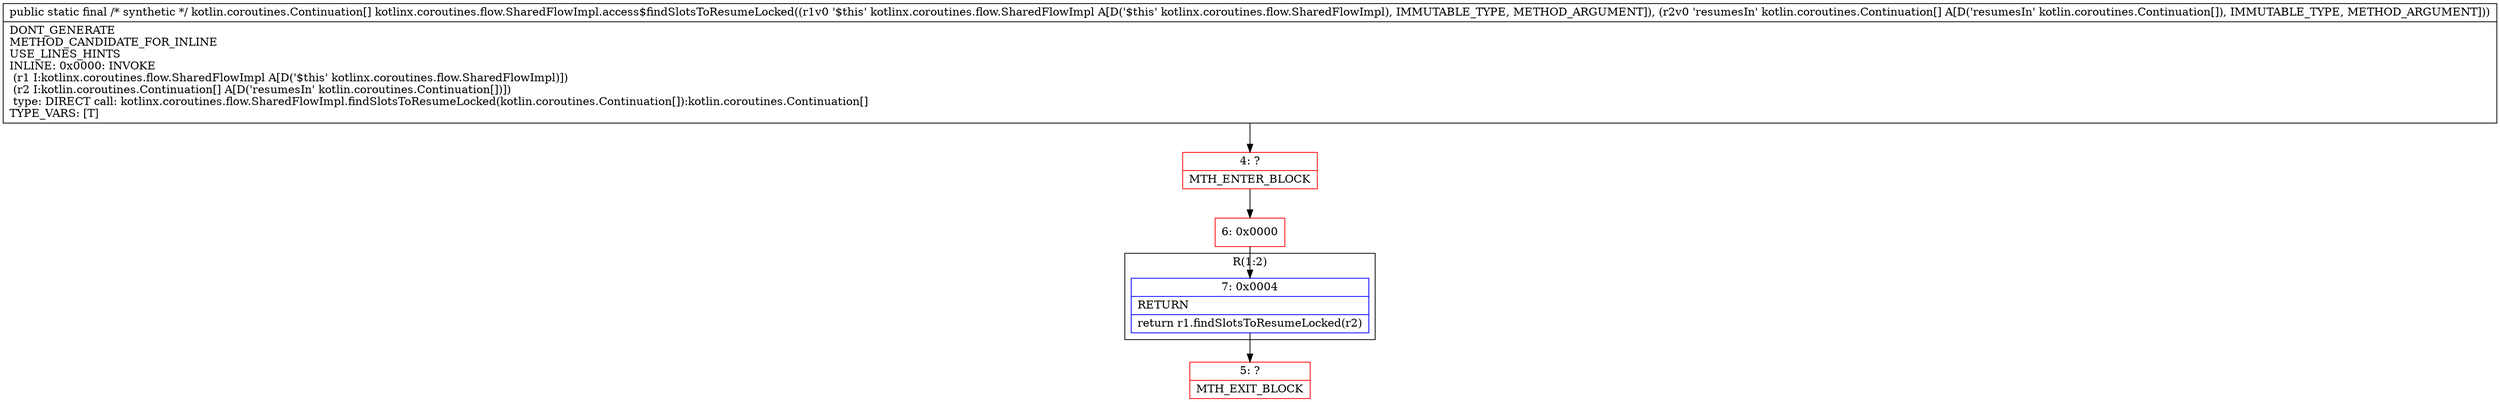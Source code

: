 digraph "CFG forkotlinx.coroutines.flow.SharedFlowImpl.access$findSlotsToResumeLocked(Lkotlinx\/coroutines\/flow\/SharedFlowImpl;[Lkotlin\/coroutines\/Continuation;)[Lkotlin\/coroutines\/Continuation;" {
subgraph cluster_Region_456437527 {
label = "R(1:2)";
node [shape=record,color=blue];
Node_7 [shape=record,label="{7\:\ 0x0004|RETURN\l|return r1.findSlotsToResumeLocked(r2)\l}"];
}
Node_4 [shape=record,color=red,label="{4\:\ ?|MTH_ENTER_BLOCK\l}"];
Node_6 [shape=record,color=red,label="{6\:\ 0x0000}"];
Node_5 [shape=record,color=red,label="{5\:\ ?|MTH_EXIT_BLOCK\l}"];
MethodNode[shape=record,label="{public static final \/* synthetic *\/ kotlin.coroutines.Continuation[] kotlinx.coroutines.flow.SharedFlowImpl.access$findSlotsToResumeLocked((r1v0 '$this' kotlinx.coroutines.flow.SharedFlowImpl A[D('$this' kotlinx.coroutines.flow.SharedFlowImpl), IMMUTABLE_TYPE, METHOD_ARGUMENT]), (r2v0 'resumesIn' kotlin.coroutines.Continuation[] A[D('resumesIn' kotlin.coroutines.Continuation[]), IMMUTABLE_TYPE, METHOD_ARGUMENT]))  | DONT_GENERATE\lMETHOD_CANDIDATE_FOR_INLINE\lUSE_LINES_HINTS\lINLINE: 0x0000: INVOKE  \l  (r1 I:kotlinx.coroutines.flow.SharedFlowImpl A[D('$this' kotlinx.coroutines.flow.SharedFlowImpl)])\l  (r2 I:kotlin.coroutines.Continuation[] A[D('resumesIn' kotlin.coroutines.Continuation[])])\l type: DIRECT call: kotlinx.coroutines.flow.SharedFlowImpl.findSlotsToResumeLocked(kotlin.coroutines.Continuation[]):kotlin.coroutines.Continuation[]\lTYPE_VARS: [T]\l}"];
MethodNode -> Node_4;Node_7 -> Node_5;
Node_4 -> Node_6;
Node_6 -> Node_7;
}

